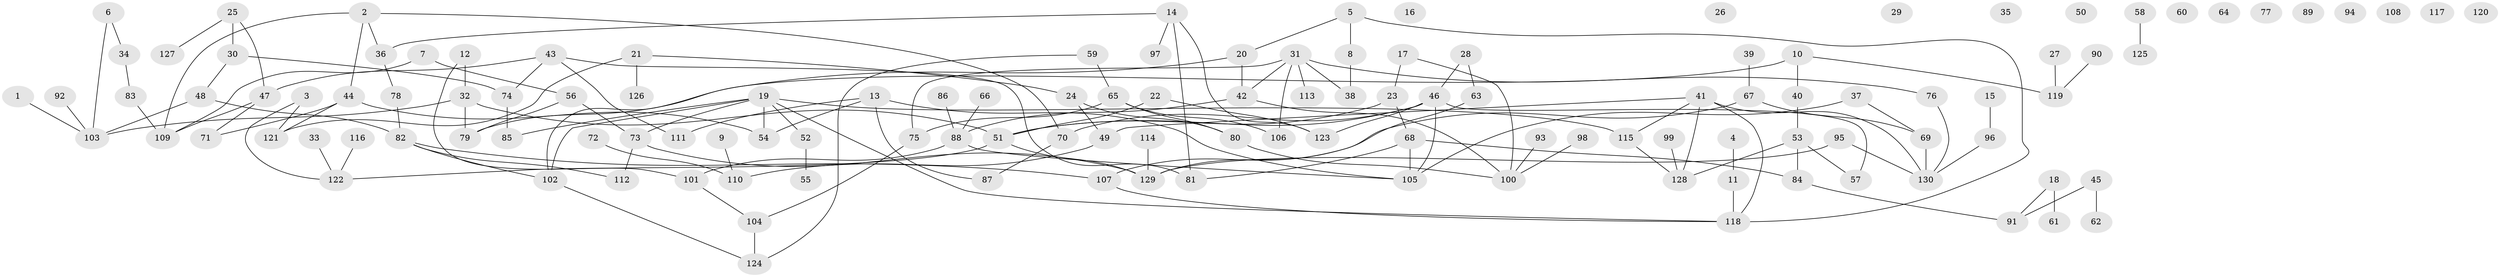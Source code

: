 // coarse degree distribution, {1: 0.23529411764705882, 5: 0.09803921568627451, 6: 0.11764705882352941, 2: 0.1568627450980392, 8: 0.0392156862745098, 4: 0.13725490196078433, 3: 0.17647058823529413, 7: 0.0196078431372549, 11: 0.0196078431372549}
// Generated by graph-tools (version 1.1) at 2025/48/03/04/25 22:48:18]
// undirected, 130 vertices, 158 edges
graph export_dot {
  node [color=gray90,style=filled];
  1;
  2;
  3;
  4;
  5;
  6;
  7;
  8;
  9;
  10;
  11;
  12;
  13;
  14;
  15;
  16;
  17;
  18;
  19;
  20;
  21;
  22;
  23;
  24;
  25;
  26;
  27;
  28;
  29;
  30;
  31;
  32;
  33;
  34;
  35;
  36;
  37;
  38;
  39;
  40;
  41;
  42;
  43;
  44;
  45;
  46;
  47;
  48;
  49;
  50;
  51;
  52;
  53;
  54;
  55;
  56;
  57;
  58;
  59;
  60;
  61;
  62;
  63;
  64;
  65;
  66;
  67;
  68;
  69;
  70;
  71;
  72;
  73;
  74;
  75;
  76;
  77;
  78;
  79;
  80;
  81;
  82;
  83;
  84;
  85;
  86;
  87;
  88;
  89;
  90;
  91;
  92;
  93;
  94;
  95;
  96;
  97;
  98;
  99;
  100;
  101;
  102;
  103;
  104;
  105;
  106;
  107;
  108;
  109;
  110;
  111;
  112;
  113;
  114;
  115;
  116;
  117;
  118;
  119;
  120;
  121;
  122;
  123;
  124;
  125;
  126;
  127;
  128;
  129;
  130;
  1 -- 103;
  2 -- 36;
  2 -- 44;
  2 -- 70;
  2 -- 109;
  3 -- 121;
  3 -- 122;
  4 -- 11;
  5 -- 8;
  5 -- 20;
  5 -- 118;
  6 -- 34;
  6 -- 103;
  7 -- 56;
  7 -- 109;
  8 -- 38;
  9 -- 110;
  10 -- 40;
  10 -- 79;
  10 -- 119;
  11 -- 118;
  12 -- 32;
  12 -- 101;
  13 -- 54;
  13 -- 87;
  13 -- 105;
  13 -- 111;
  14 -- 36;
  14 -- 81;
  14 -- 97;
  14 -- 123;
  15 -- 96;
  17 -- 23;
  17 -- 100;
  18 -- 61;
  18 -- 91;
  19 -- 52;
  19 -- 54;
  19 -- 73;
  19 -- 85;
  19 -- 102;
  19 -- 115;
  19 -- 118;
  20 -- 42;
  20 -- 102;
  21 -- 24;
  21 -- 121;
  21 -- 126;
  22 -- 51;
  22 -- 123;
  23 -- 51;
  23 -- 68;
  24 -- 49;
  24 -- 80;
  25 -- 30;
  25 -- 47;
  25 -- 127;
  27 -- 119;
  28 -- 46;
  28 -- 63;
  30 -- 48;
  30 -- 74;
  31 -- 38;
  31 -- 42;
  31 -- 75;
  31 -- 76;
  31 -- 106;
  31 -- 113;
  32 -- 51;
  32 -- 79;
  32 -- 103;
  33 -- 122;
  34 -- 83;
  36 -- 78;
  37 -- 69;
  37 -- 105;
  39 -- 67;
  40 -- 53;
  41 -- 49;
  41 -- 115;
  41 -- 118;
  41 -- 128;
  41 -- 130;
  42 -- 88;
  42 -- 100;
  43 -- 47;
  43 -- 74;
  43 -- 81;
  43 -- 111;
  44 -- 54;
  44 -- 71;
  44 -- 121;
  45 -- 62;
  45 -- 91;
  46 -- 51;
  46 -- 57;
  46 -- 70;
  46 -- 105;
  46 -- 123;
  47 -- 71;
  47 -- 109;
  48 -- 82;
  48 -- 103;
  49 -- 110;
  51 -- 122;
  51 -- 129;
  52 -- 55;
  53 -- 57;
  53 -- 84;
  53 -- 128;
  56 -- 73;
  56 -- 79;
  58 -- 125;
  59 -- 65;
  59 -- 124;
  63 -- 129;
  65 -- 75;
  65 -- 80;
  65 -- 106;
  66 -- 88;
  67 -- 69;
  67 -- 107;
  68 -- 81;
  68 -- 84;
  68 -- 105;
  69 -- 130;
  70 -- 87;
  72 -- 110;
  73 -- 112;
  73 -- 129;
  74 -- 85;
  75 -- 104;
  76 -- 130;
  78 -- 82;
  80 -- 100;
  82 -- 102;
  82 -- 107;
  82 -- 112;
  83 -- 109;
  84 -- 91;
  86 -- 88;
  88 -- 101;
  88 -- 105;
  90 -- 119;
  92 -- 103;
  93 -- 100;
  95 -- 129;
  95 -- 130;
  96 -- 130;
  98 -- 100;
  99 -- 128;
  101 -- 104;
  102 -- 124;
  104 -- 124;
  107 -- 118;
  114 -- 129;
  115 -- 128;
  116 -- 122;
}
